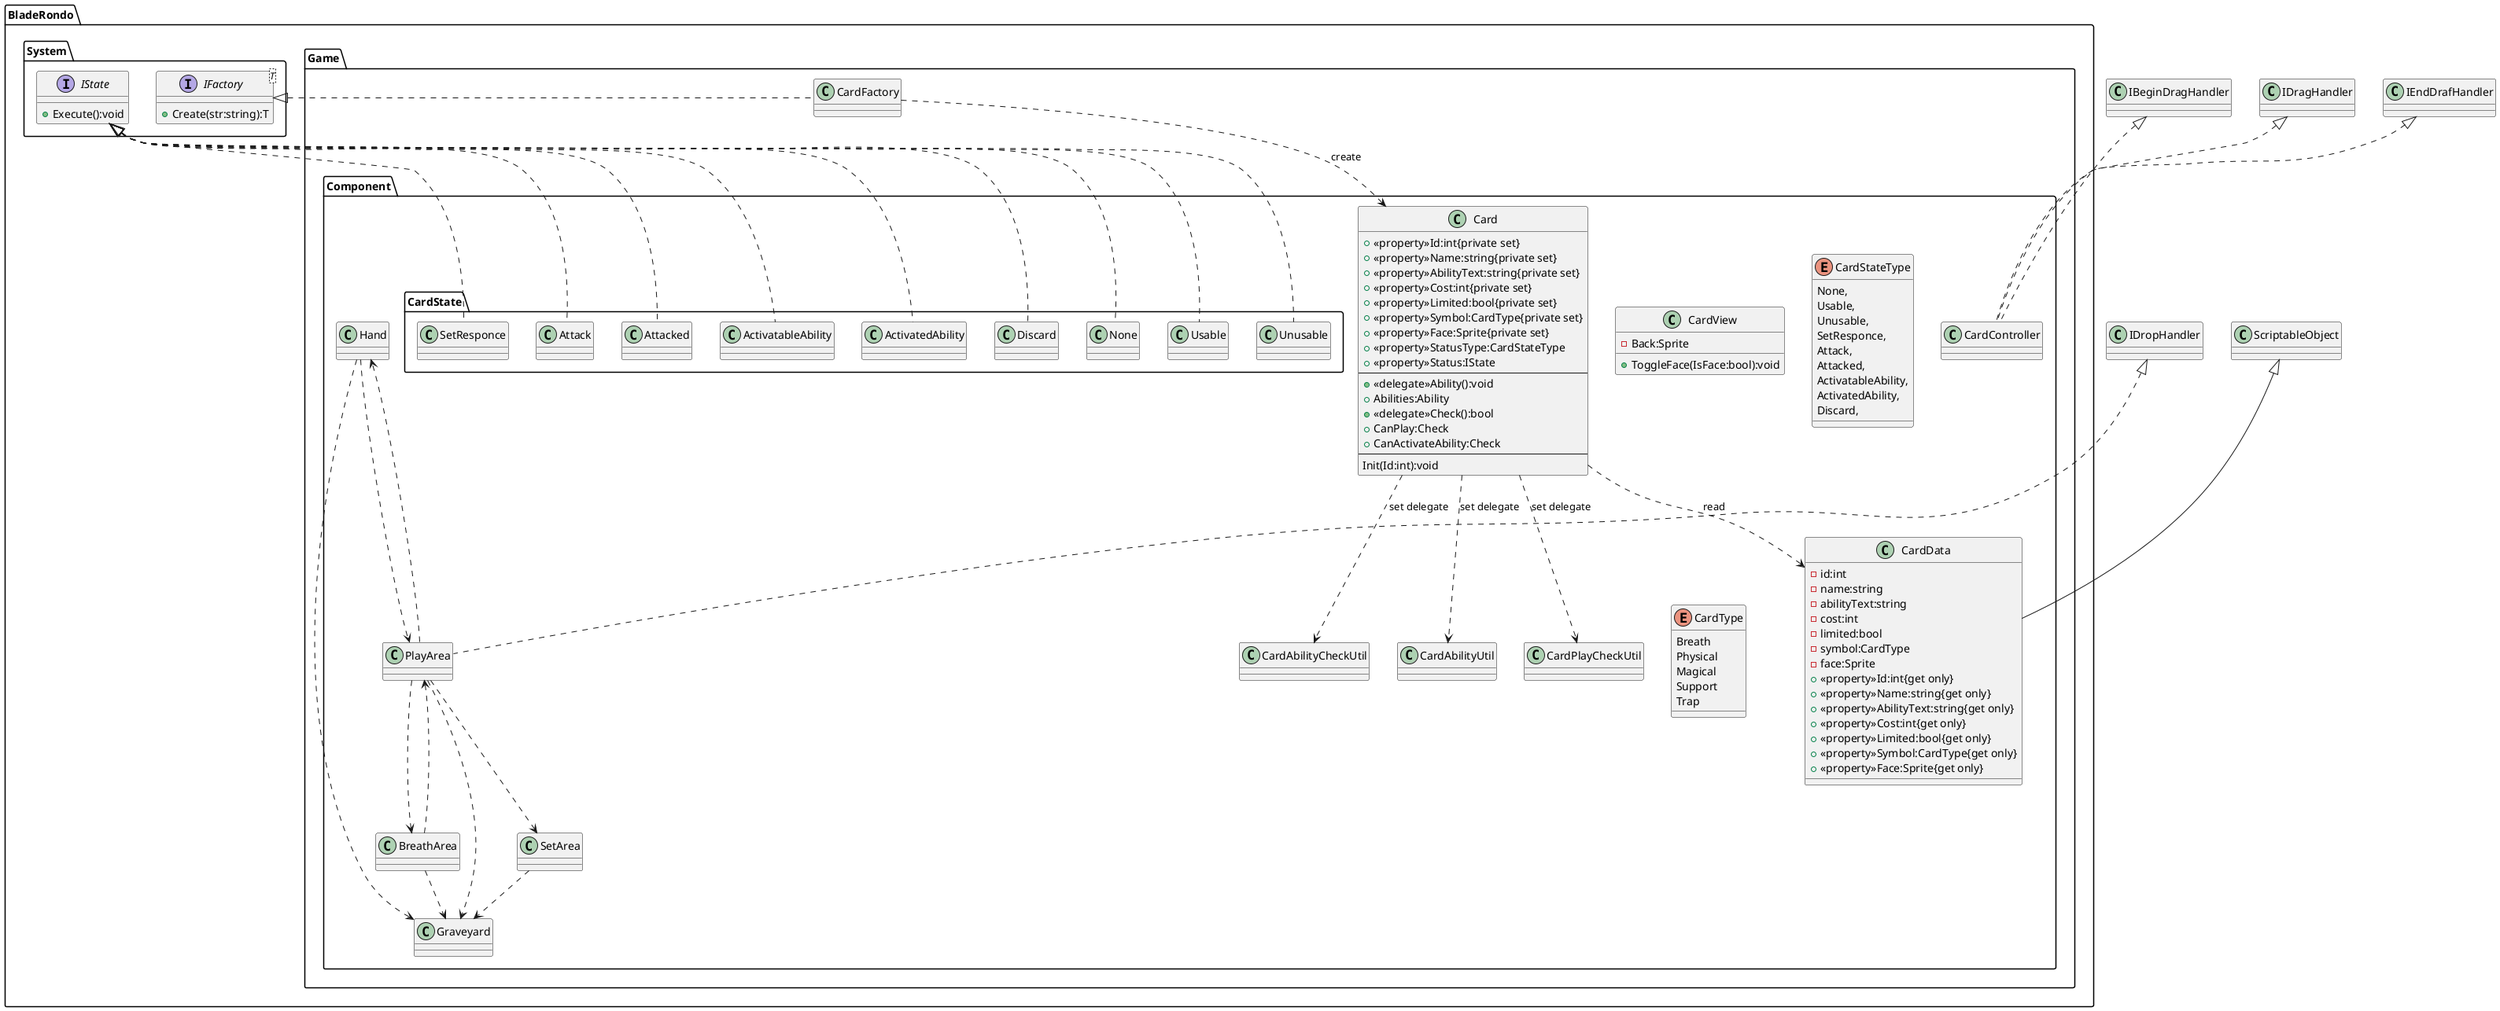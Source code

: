 @startuml
package BladeRondo
{
    package Game
    {
        package Component
        {
            package CardState
            {
                class None
                class Usable
                class Unusable
                class SetResponce
                class Attack
                class Attacked
                class ActivatableAbility
                class ActivatedAbility
                class Discard
            }
            class Card
            {
                +<<property>>Id:int{private set}
                +<<property>>Name:string{private set}
                +<<property>>AbilityText:string{private set}
                +<<property>>Cost:int{private set}
                +<<property>>Limited:bool{private set}
                +<<property>>Symbol:CardType{private set}
                +<<property>>Face:Sprite{private set}
                +<<property>>StatusType:CardStateType
                +<<property>>Status:IState
                --
                +<<delegate>>Ability():void
                +Abilities:Ability
                +<<delegate>>Check():bool
                +CanPlay:Check
                +CanActivateAbility:Check
                --
                Init(Id:int):void
            }
            class CardData
            {
                -id:int
                -name:string
                -abilityText:string
                -cost:int
                -limited:bool
                -symbol:CardType
                -face:Sprite
                +<<property>>Id:int{get only}
                +<<property>>Name:string{get only}
                +<<property>>AbilityText:string{get only}
                +<<property>>Cost:int{get only}
                +<<property>>Limited:bool{get only}
                +<<property>>Symbol:CardType{get only}
                +<<property>>Face:Sprite{get only}
            }
            class CardView
            {
                -Back:Sprite
                +ToggleFace(IsFace:bool):void
            }
            class CardController
            class CardAbilityUtil
            class CardPlayCheckUtil
            class CardAbilityCheckUtil
            class Hand
            class Graveyard
            class PlayArea
            class SetArea
            class BreathArea
            enum CardStateType
            {
                None,
                Usable,
                Unusable,
                SetResponce,
                Attack,
                Attacked,
                ActivatableAbility,
                ActivatedAbility,
                Discard,
            }
            enum CardType
            {
                Breath
                Physical
                Magical
                Support
                Trap
            }
        }
        class CardFactory
    }
    package System
    {
        interface IFactory<T>
        {
            +Create(str:string):T
        }
        interface IState
        {
            +Execute():void
        }
    }
}

IState <|.. None
IState <|.. Usable
IState <|.. Unusable
IState <|.. Attack
IState <|.. Attacked
IState <|.. ActivatableAbility
IState <|.. ActivatedAbility
IState <|.. Discard
IState <|.. SetResponce

IFactory <|. CardFactory
CardFactory ..> Card : create
Card ..> CardData : read
Card ..> CardAbilityUtil : set delegate
Card ..> CardAbilityCheckUtil : set delegate
Card ..> CardPlayCheckUtil : set delegate
ScriptableObject <|-- CardData
IBeginDragHandler <|.. CardController
IDragHandler <|.. CardController
IEndDrafHandler <|.. CardController
IDropHandler <|.. PlayArea
PlayArea ..> SetArea
PlayArea ..> Hand
Hand ..> PlayArea
Hand ..> Graveyard
PlayArea ..> Graveyard
SetArea ..> Graveyard
BreathArea ..> PlayArea
BreathArea ..> Graveyard
PlayArea ..> BreathArea
@enduml
